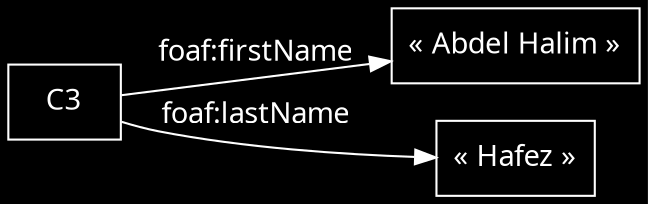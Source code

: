 digraph {
    rankdir=LR
    graph [bgcolor=black]
    node [color=white,fontcolor=white,fontname="American Typewriter",shape=box]
    edge [color=white,fontcolor=white,fontname="American Typewriter"]
    

        C3 -> "« Abdel Halim »" [label="foaf:firstName"]
    C3 -> "« Hafez »" [label="foaf:lastName"]}
